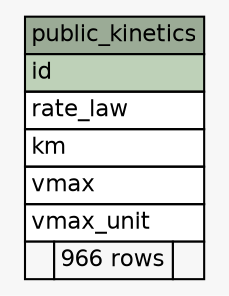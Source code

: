 // dot 2.36.0 on Linux 3.13.0-43-generic
// SchemaSpy rev 590
digraph "public_kinetics" {
  graph [
    rankdir="RL"
    bgcolor="#f7f7f7"
    nodesep="0.18"
    ranksep="0.46"
    fontname="Helvetica"
    fontsize="11"
  ];
  node [
    fontname="Helvetica"
    fontsize="11"
    shape="plaintext"
  ];
  edge [
    arrowsize="0.8"
  ];
  "public_kinetics" [
    label=<
    <TABLE BORDER="0" CELLBORDER="1" CELLSPACING="0" BGCOLOR="#ffffff">
      <TR><TD COLSPAN="3" BGCOLOR="#9bab96" ALIGN="CENTER">public_kinetics</TD></TR>
      <TR><TD PORT="id" COLSPAN="3" BGCOLOR="#bed1b8" ALIGN="LEFT">id</TD></TR>
      <TR><TD PORT="rate_law" COLSPAN="3" ALIGN="LEFT">rate_law</TD></TR>
      <TR><TD PORT="km" COLSPAN="3" ALIGN="LEFT">km</TD></TR>
      <TR><TD PORT="vmax" COLSPAN="3" ALIGN="LEFT">vmax</TD></TR>
      <TR><TD PORT="vmax_unit" COLSPAN="3" ALIGN="LEFT">vmax_unit</TD></TR>
      <TR><TD ALIGN="LEFT" BGCOLOR="#f7f7f7">  </TD><TD ALIGN="RIGHT" BGCOLOR="#f7f7f7">966 rows</TD><TD ALIGN="RIGHT" BGCOLOR="#f7f7f7">  </TD></TR>
    </TABLE>>
    URL="tables/public_kinetics.html"
    tooltip="public_kinetics"
  ];
}
